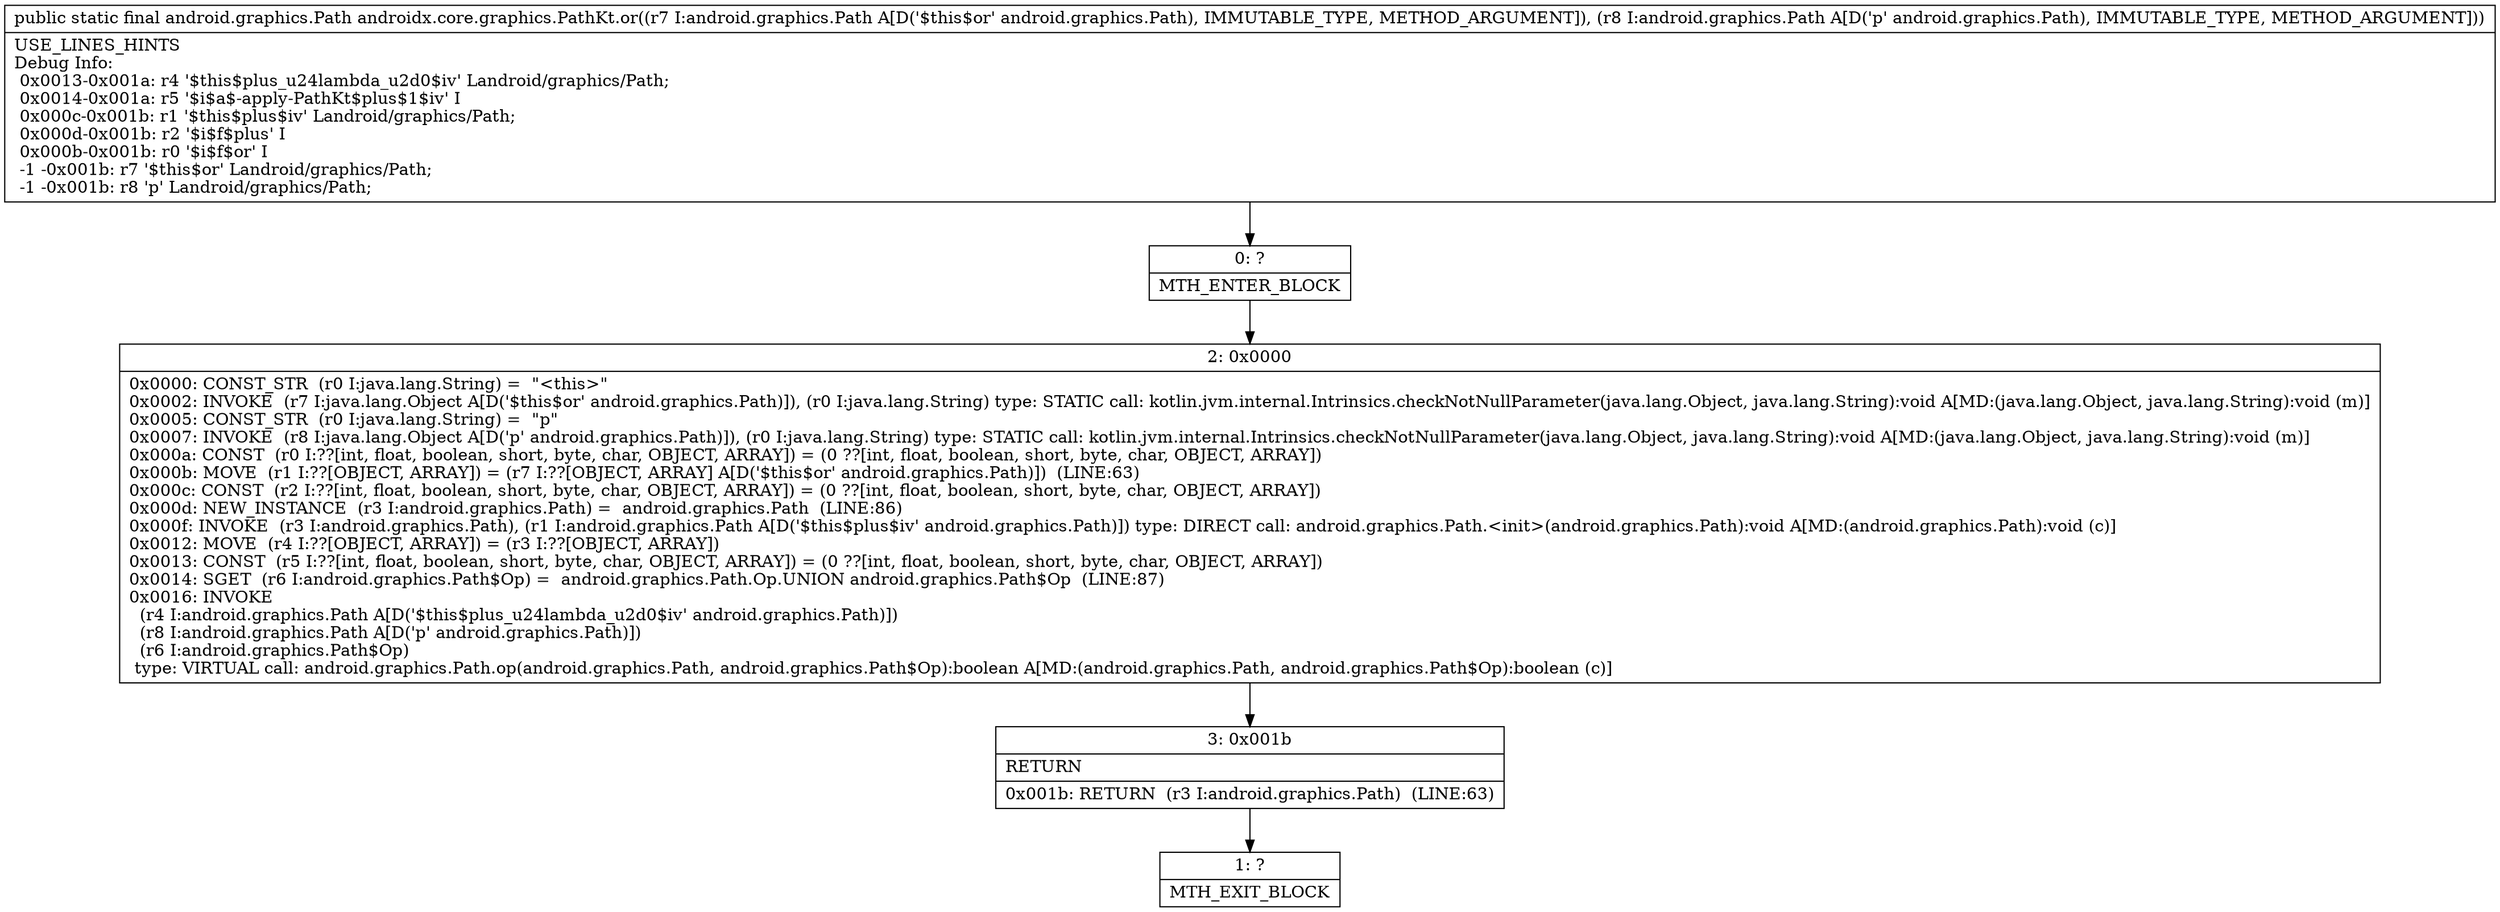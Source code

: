 digraph "CFG forandroidx.core.graphics.PathKt.or(Landroid\/graphics\/Path;Landroid\/graphics\/Path;)Landroid\/graphics\/Path;" {
Node_0 [shape=record,label="{0\:\ ?|MTH_ENTER_BLOCK\l}"];
Node_2 [shape=record,label="{2\:\ 0x0000|0x0000: CONST_STR  (r0 I:java.lang.String) =  \"\<this\>\" \l0x0002: INVOKE  (r7 I:java.lang.Object A[D('$this$or' android.graphics.Path)]), (r0 I:java.lang.String) type: STATIC call: kotlin.jvm.internal.Intrinsics.checkNotNullParameter(java.lang.Object, java.lang.String):void A[MD:(java.lang.Object, java.lang.String):void (m)]\l0x0005: CONST_STR  (r0 I:java.lang.String) =  \"p\" \l0x0007: INVOKE  (r8 I:java.lang.Object A[D('p' android.graphics.Path)]), (r0 I:java.lang.String) type: STATIC call: kotlin.jvm.internal.Intrinsics.checkNotNullParameter(java.lang.Object, java.lang.String):void A[MD:(java.lang.Object, java.lang.String):void (m)]\l0x000a: CONST  (r0 I:??[int, float, boolean, short, byte, char, OBJECT, ARRAY]) = (0 ??[int, float, boolean, short, byte, char, OBJECT, ARRAY]) \l0x000b: MOVE  (r1 I:??[OBJECT, ARRAY]) = (r7 I:??[OBJECT, ARRAY] A[D('$this$or' android.graphics.Path)])  (LINE:63)\l0x000c: CONST  (r2 I:??[int, float, boolean, short, byte, char, OBJECT, ARRAY]) = (0 ??[int, float, boolean, short, byte, char, OBJECT, ARRAY]) \l0x000d: NEW_INSTANCE  (r3 I:android.graphics.Path) =  android.graphics.Path  (LINE:86)\l0x000f: INVOKE  (r3 I:android.graphics.Path), (r1 I:android.graphics.Path A[D('$this$plus$iv' android.graphics.Path)]) type: DIRECT call: android.graphics.Path.\<init\>(android.graphics.Path):void A[MD:(android.graphics.Path):void (c)]\l0x0012: MOVE  (r4 I:??[OBJECT, ARRAY]) = (r3 I:??[OBJECT, ARRAY]) \l0x0013: CONST  (r5 I:??[int, float, boolean, short, byte, char, OBJECT, ARRAY]) = (0 ??[int, float, boolean, short, byte, char, OBJECT, ARRAY]) \l0x0014: SGET  (r6 I:android.graphics.Path$Op) =  android.graphics.Path.Op.UNION android.graphics.Path$Op  (LINE:87)\l0x0016: INVOKE  \l  (r4 I:android.graphics.Path A[D('$this$plus_u24lambda_u2d0$iv' android.graphics.Path)])\l  (r8 I:android.graphics.Path A[D('p' android.graphics.Path)])\l  (r6 I:android.graphics.Path$Op)\l type: VIRTUAL call: android.graphics.Path.op(android.graphics.Path, android.graphics.Path$Op):boolean A[MD:(android.graphics.Path, android.graphics.Path$Op):boolean (c)]\l}"];
Node_3 [shape=record,label="{3\:\ 0x001b|RETURN\l|0x001b: RETURN  (r3 I:android.graphics.Path)  (LINE:63)\l}"];
Node_1 [shape=record,label="{1\:\ ?|MTH_EXIT_BLOCK\l}"];
MethodNode[shape=record,label="{public static final android.graphics.Path androidx.core.graphics.PathKt.or((r7 I:android.graphics.Path A[D('$this$or' android.graphics.Path), IMMUTABLE_TYPE, METHOD_ARGUMENT]), (r8 I:android.graphics.Path A[D('p' android.graphics.Path), IMMUTABLE_TYPE, METHOD_ARGUMENT]))  | USE_LINES_HINTS\lDebug Info:\l  0x0013\-0x001a: r4 '$this$plus_u24lambda_u2d0$iv' Landroid\/graphics\/Path;\l  0x0014\-0x001a: r5 '$i$a$\-apply\-PathKt$plus$1$iv' I\l  0x000c\-0x001b: r1 '$this$plus$iv' Landroid\/graphics\/Path;\l  0x000d\-0x001b: r2 '$i$f$plus' I\l  0x000b\-0x001b: r0 '$i$f$or' I\l  \-1 \-0x001b: r7 '$this$or' Landroid\/graphics\/Path;\l  \-1 \-0x001b: r8 'p' Landroid\/graphics\/Path;\l}"];
MethodNode -> Node_0;Node_0 -> Node_2;
Node_2 -> Node_3;
Node_3 -> Node_1;
}


